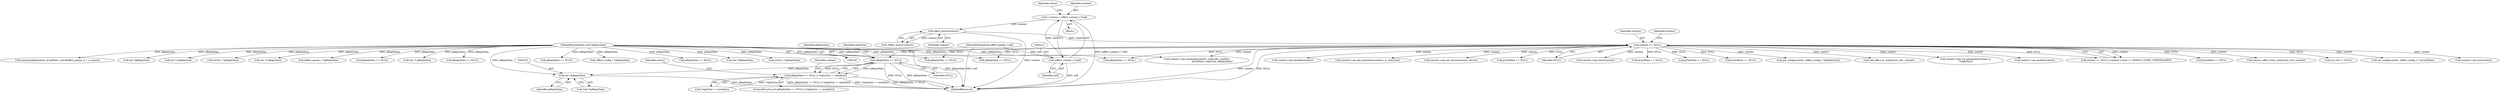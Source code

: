 digraph "0_Android_073a80800f341325932c66818ce4302b312909a4@pointer" {
"1000273" [label="(Call,pReplyData == NULL)"];
"1000106" [label="(MethodParameterIn,void *pReplyData)"];
"1000134" [label="(Call,context == NULL)"];
"1000124" [label="(Call,effect_exists(context))"];
"1000109" [label="(Call,* context = (effect_context_t *)self)"];
"1000111" [label="(Call,(effect_context_t *)self)"];
"1000101" [label="(MethodParameterIn,effect_handle_t self)"];
"1000272" [label="(Call,pReplyData == NULL || *replySize != sizeof(int))"];
"1000317" [label="(Call,(int *)pReplyData)"];
"1000483" [label="(Call,pReplyData == NULL)"];
"1000369" [label="(Call,(int *)pReplyData)"];
"1000154" [label="(Call,pReplyData == NULL)"];
"1000362" [label="(Call,context->ops.disable(context))"];
"1000101" [label="(MethodParameterIn,effect_handle_t self)"];
"1000272" [label="(Call,pReplyData == NULL || *replySize != sizeof(int))"];
"1000117" [label="(Identifier,status)"];
"1000457" [label="(Call,context->ops.get_parameter(context, p, replySize))"];
"1000566" [label="(Call,context->ops.set_device(context, device))"];
"1000283" [label="(Identifier,status)"];
"1000583" [label="(Call,pCmdData == NULL)"];
"1000110" [label="(Identifier,context)"];
"1000688" [label="(Call,context->ops.command(context, cmdCode, cmdSize,\n                                          pCmdData, replySize, pReplyData))"];
"1000316" [label="(Call,*(int *)pReplyData)"];
"1000504" [label="(Call,(int32_t *)pReplyData)"];
"1000123" [label="(Call,!effect_exists(context))"];
"1000273" [label="(Call,pReplyData == NULL)"];
"1000436" [label="(Call,memcpy(pReplyData, pCmdData, sizeof(effect_param_t) + q->psize))"];
"1000621" [label="(Call,(int *)pReplyData)"];
"1000136" [label="(Identifier,NULL)"];
"1000319" [label="(Identifier,pReplyData)"];
"1000325" [label="(Call,pReplyData == NULL)"];
"1000267" [label="(Call,context->ops.reset(context))"];
"1000712" [label="(MethodReturn,int)"];
"1000135" [label="(Identifier,context)"];
"1000176" [label="(Call,(int *) pReplyData)"];
"1000466" [label="(Call,pCmdData == NULL)"];
"1000538" [label="(Call,pCmdData == NULL)"];
"1000113" [label="(Identifier,self)"];
"1000317" [label="(Call,(int *)pReplyData)"];
"1000192" [label="(Call,pCmdData == NULL)"];
"1000254" [label="(Call,get_config(context, (effect_config_t *)pReplyData))"];
"1000671" [label="(Call,add_effect_to_output(out_ctxt, context))"];
"1000525" [label="(Call,context->ops.set_parameter(context, p,\n *replySize))"];
"1000111" [label="(Call,(effect_context_t *)self)"];
"1000106" [label="(MethodParameterIn,void *pReplyData)"];
"1000275" [label="(Identifier,NULL)"];
"1000310" [label="(Call,context->ops.enable(context))"];
"1000522" [label="(Call,(int32_t *)pReplyData)"];
"1000290" [label="(Identifier,context)"];
"1000229" [label="(Call,pReplyData == NULL)"];
"1000133" [label="(Call,context == NULL || context->state == EFFECT_STATE_UNINITIALIZED)"];
"1000378" [label="(Call,pCmdData == NULL)"];
"1000274" [label="(Identifier,pReplyData)"];
"1000134" [label="(Call,context == NULL)"];
"1000651" [label="(Call,remove_effect_from_output(out_ctxt, context))"];
"1000107" [label="(Block,)"];
"1000648" [label="(Call,out_ctxt != NULL)"];
"1000184" [label="(Call,(int *) pReplyData)"];
"1000220" [label="(Call,set_config(context, (effect_config_t *) pCmdData))"];
"1000276" [label="(Call,*replySize != sizeof(int))"];
"1000448" [label="(Call,(effect_param_t *)pReplyData)"];
"1000271" [label="(ControlStructure,if (pReplyData == NULL || *replySize != sizeof(int)))"];
"1000201" [label="(Call,pReplyData == NULL)"];
"1000125" [label="(Identifier,context)"];
"1000139" [label="(Identifier,context)"];
"1000217" [label="(Call,(int *) pReplyData)"];
"1000392" [label="(Call,pReplyData == NULL)"];
"1000587" [label="(Call,pReplyData == NULL)"];
"1000278" [label="(Identifier,replySize)"];
"1000256" [label="(Call,(effect_config_t *)pReplyData)"];
"1000109" [label="(Call,* context = (effect_context_t *)self)"];
"1000179" [label="(Call,context->ops.init(context))"];
"1000124" [label="(Call,effect_exists(context))"];
"1000273" -> "1000272"  [label="AST: "];
"1000273" -> "1000275"  [label="CFG: "];
"1000274" -> "1000273"  [label="AST: "];
"1000275" -> "1000273"  [label="AST: "];
"1000278" -> "1000273"  [label="CFG: "];
"1000272" -> "1000273"  [label="CFG: "];
"1000273" -> "1000712"  [label="DDG: NULL"];
"1000273" -> "1000712"  [label="DDG: pReplyData"];
"1000273" -> "1000272"  [label="DDG: pReplyData"];
"1000273" -> "1000272"  [label="DDG: NULL"];
"1000106" -> "1000273"  [label="DDG: pReplyData"];
"1000134" -> "1000273"  [label="DDG: NULL"];
"1000273" -> "1000317"  [label="DDG: pReplyData"];
"1000106" -> "1000100"  [label="AST: "];
"1000106" -> "1000712"  [label="DDG: pReplyData"];
"1000106" -> "1000154"  [label="DDG: pReplyData"];
"1000106" -> "1000176"  [label="DDG: pReplyData"];
"1000106" -> "1000184"  [label="DDG: pReplyData"];
"1000106" -> "1000201"  [label="DDG: pReplyData"];
"1000106" -> "1000217"  [label="DDG: pReplyData"];
"1000106" -> "1000229"  [label="DDG: pReplyData"];
"1000106" -> "1000256"  [label="DDG: pReplyData"];
"1000106" -> "1000317"  [label="DDG: pReplyData"];
"1000106" -> "1000325"  [label="DDG: pReplyData"];
"1000106" -> "1000369"  [label="DDG: pReplyData"];
"1000106" -> "1000392"  [label="DDG: pReplyData"];
"1000106" -> "1000436"  [label="DDG: pReplyData"];
"1000106" -> "1000448"  [label="DDG: pReplyData"];
"1000106" -> "1000483"  [label="DDG: pReplyData"];
"1000106" -> "1000504"  [label="DDG: pReplyData"];
"1000106" -> "1000522"  [label="DDG: pReplyData"];
"1000106" -> "1000587"  [label="DDG: pReplyData"];
"1000106" -> "1000621"  [label="DDG: pReplyData"];
"1000106" -> "1000688"  [label="DDG: pReplyData"];
"1000134" -> "1000133"  [label="AST: "];
"1000134" -> "1000136"  [label="CFG: "];
"1000135" -> "1000134"  [label="AST: "];
"1000136" -> "1000134"  [label="AST: "];
"1000139" -> "1000134"  [label="CFG: "];
"1000133" -> "1000134"  [label="CFG: "];
"1000134" -> "1000712"  [label="DDG: context"];
"1000134" -> "1000712"  [label="DDG: NULL"];
"1000134" -> "1000133"  [label="DDG: context"];
"1000134" -> "1000133"  [label="DDG: NULL"];
"1000124" -> "1000134"  [label="DDG: context"];
"1000134" -> "1000154"  [label="DDG: NULL"];
"1000134" -> "1000179"  [label="DDG: context"];
"1000134" -> "1000192"  [label="DDG: NULL"];
"1000134" -> "1000220"  [label="DDG: context"];
"1000134" -> "1000229"  [label="DDG: NULL"];
"1000134" -> "1000254"  [label="DDG: context"];
"1000134" -> "1000267"  [label="DDG: context"];
"1000134" -> "1000310"  [label="DDG: context"];
"1000134" -> "1000325"  [label="DDG: NULL"];
"1000134" -> "1000362"  [label="DDG: context"];
"1000134" -> "1000378"  [label="DDG: NULL"];
"1000134" -> "1000457"  [label="DDG: context"];
"1000134" -> "1000466"  [label="DDG: NULL"];
"1000134" -> "1000525"  [label="DDG: context"];
"1000134" -> "1000538"  [label="DDG: NULL"];
"1000134" -> "1000566"  [label="DDG: context"];
"1000134" -> "1000583"  [label="DDG: NULL"];
"1000134" -> "1000648"  [label="DDG: NULL"];
"1000134" -> "1000651"  [label="DDG: context"];
"1000134" -> "1000671"  [label="DDG: context"];
"1000134" -> "1000688"  [label="DDG: context"];
"1000124" -> "1000123"  [label="AST: "];
"1000124" -> "1000125"  [label="CFG: "];
"1000125" -> "1000124"  [label="AST: "];
"1000123" -> "1000124"  [label="CFG: "];
"1000124" -> "1000712"  [label="DDG: context"];
"1000124" -> "1000123"  [label="DDG: context"];
"1000109" -> "1000124"  [label="DDG: context"];
"1000109" -> "1000107"  [label="AST: "];
"1000109" -> "1000111"  [label="CFG: "];
"1000110" -> "1000109"  [label="AST: "];
"1000111" -> "1000109"  [label="AST: "];
"1000117" -> "1000109"  [label="CFG: "];
"1000109" -> "1000712"  [label="DDG: (effect_context_t *)self"];
"1000111" -> "1000109"  [label="DDG: self"];
"1000111" -> "1000113"  [label="CFG: "];
"1000112" -> "1000111"  [label="AST: "];
"1000113" -> "1000111"  [label="AST: "];
"1000111" -> "1000712"  [label="DDG: self"];
"1000101" -> "1000111"  [label="DDG: self"];
"1000101" -> "1000100"  [label="AST: "];
"1000101" -> "1000712"  [label="DDG: self"];
"1000272" -> "1000271"  [label="AST: "];
"1000272" -> "1000276"  [label="CFG: "];
"1000276" -> "1000272"  [label="AST: "];
"1000283" -> "1000272"  [label="CFG: "];
"1000290" -> "1000272"  [label="CFG: "];
"1000272" -> "1000712"  [label="DDG: *replySize != sizeof(int)"];
"1000272" -> "1000712"  [label="DDG: pReplyData == NULL"];
"1000272" -> "1000712"  [label="DDG: pReplyData == NULL || *replySize != sizeof(int)"];
"1000276" -> "1000272"  [label="DDG: *replySize"];
"1000317" -> "1000316"  [label="AST: "];
"1000317" -> "1000319"  [label="CFG: "];
"1000318" -> "1000317"  [label="AST: "];
"1000319" -> "1000317"  [label="AST: "];
"1000316" -> "1000317"  [label="CFG: "];
"1000317" -> "1000712"  [label="DDG: pReplyData"];
}
